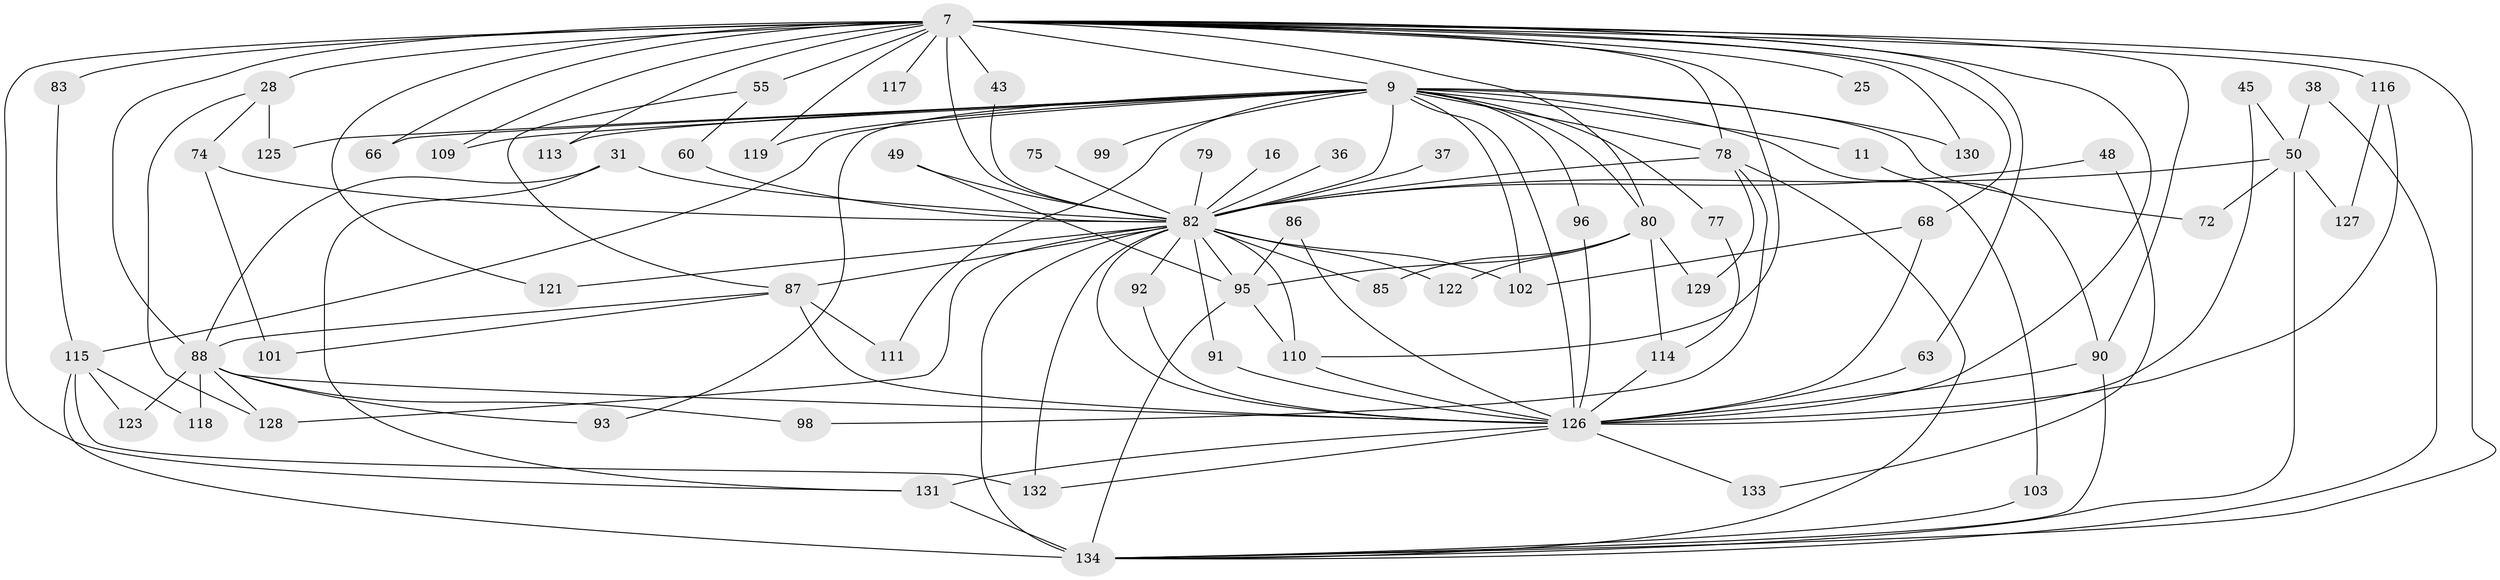 // original degree distribution, {18: 0.014925373134328358, 26: 0.014925373134328358, 19: 0.014925373134328358, 30: 0.007462686567164179, 20: 0.007462686567164179, 36: 0.007462686567164179, 14: 0.007462686567164179, 3: 0.23134328358208955, 5: 0.05223880597014925, 7: 0.029850746268656716, 4: 0.06716417910447761, 2: 0.5149253731343284, 8: 0.022388059701492536, 6: 0.007462686567164179}
// Generated by graph-tools (version 1.1) at 2025/43/03/09/25 04:43:14]
// undirected, 67 vertices, 134 edges
graph export_dot {
graph [start="1"]
  node [color=gray90,style=filled];
  7 [super="+2"];
  9 [super="+4"];
  11;
  16;
  25;
  28;
  31;
  36;
  37;
  38;
  43;
  45;
  48 [super="+32"];
  49 [super="+39+33"];
  50 [super="+44"];
  55 [super="+47"];
  60;
  63;
  66;
  68 [super="+26"];
  72;
  74 [super="+51"];
  75;
  77;
  78 [super="+19+62"];
  79;
  80 [super="+73+23"];
  82 [super="+64+5+10"];
  83;
  85;
  86;
  87 [super="+56"];
  88 [super="+20+58+76"];
  90 [super="+67"];
  91;
  92;
  93;
  95 [super="+71"];
  96;
  98;
  99;
  101;
  102 [super="+69"];
  103;
  109 [super="+15"];
  110 [super="+105+104"];
  111;
  113;
  114 [super="+106+70"];
  115 [super="+94+12"];
  116 [super="+97"];
  117;
  118;
  119;
  121;
  122;
  123;
  125;
  126 [super="+40+6"];
  127;
  128 [super="+124"];
  129;
  130;
  131 [super="+108"];
  132 [super="+29"];
  133;
  134 [super="+120+53+112+107"];
  7 -- 9 [weight=6];
  7 -- 25 [weight=2];
  7 -- 28 [weight=2];
  7 -- 55 [weight=2];
  7 -- 66;
  7 -- 83;
  7 -- 110 [weight=3];
  7 -- 117 [weight=2];
  7 -- 130;
  7 -- 68;
  7 -- 82 [weight=7];
  7 -- 121;
  7 -- 43;
  7 -- 109 [weight=2];
  7 -- 113;
  7 -- 116 [weight=2];
  7 -- 119;
  7 -- 63;
  7 -- 78 [weight=3];
  7 -- 88 [weight=8];
  7 -- 126 [weight=5];
  7 -- 90;
  7 -- 134 [weight=2];
  7 -- 131 [weight=2];
  7 -- 80;
  9 -- 66;
  9 -- 111;
  9 -- 113;
  9 -- 115 [weight=3];
  9 -- 130;
  9 -- 72;
  9 -- 11 [weight=2];
  9 -- 77;
  9 -- 93;
  9 -- 96;
  9 -- 99 [weight=2];
  9 -- 102 [weight=2];
  9 -- 103;
  9 -- 109;
  9 -- 119;
  9 -- 125;
  9 -- 78;
  9 -- 126 [weight=6];
  9 -- 82 [weight=10];
  9 -- 80;
  11 -- 90;
  16 -- 82 [weight=2];
  28 -- 125;
  28 -- 128;
  28 -- 74;
  31 -- 82;
  31 -- 88;
  31 -- 131;
  36 -- 82 [weight=2];
  37 -- 82 [weight=2];
  38 -- 50;
  38 -- 134;
  43 -- 82;
  45 -- 126;
  45 -- 50;
  48 -- 133;
  48 -- 82 [weight=2];
  49 -- 82 [weight=2];
  49 -- 95 [weight=2];
  50 -- 82 [weight=5];
  50 -- 134;
  50 -- 72;
  50 -- 127;
  55 -- 60;
  55 -- 87;
  60 -- 82;
  63 -- 126;
  68 -- 126 [weight=2];
  68 -- 102;
  74 -- 101;
  74 -- 82 [weight=2];
  75 -- 82 [weight=2];
  77 -- 114;
  78 -- 98;
  78 -- 129;
  78 -- 134;
  78 -- 82;
  79 -- 82 [weight=2];
  80 -- 129;
  80 -- 85;
  80 -- 122;
  80 -- 95 [weight=2];
  80 -- 114;
  82 -- 87 [weight=2];
  82 -- 92;
  82 -- 95 [weight=4];
  82 -- 126 [weight=7];
  82 -- 132;
  82 -- 85;
  82 -- 91;
  82 -- 102;
  82 -- 121;
  82 -- 122;
  82 -- 128;
  82 -- 110;
  82 -- 134 [weight=5];
  83 -- 115;
  86 -- 126;
  86 -- 95;
  87 -- 126 [weight=2];
  87 -- 101;
  87 -- 111;
  87 -- 88;
  88 -- 128;
  88 -- 98;
  88 -- 118;
  88 -- 123;
  88 -- 93;
  88 -- 126;
  90 -- 126;
  90 -- 134;
  91 -- 126;
  92 -- 126;
  95 -- 134 [weight=2];
  95 -- 110;
  96 -- 126;
  103 -- 134;
  110 -- 126;
  114 -- 126 [weight=3];
  115 -- 118;
  115 -- 123;
  115 -- 132;
  115 -- 134;
  116 -- 127;
  116 -- 126;
  126 -- 133;
  126 -- 132;
  126 -- 131 [weight=2];
  131 -- 134 [weight=2];
}
